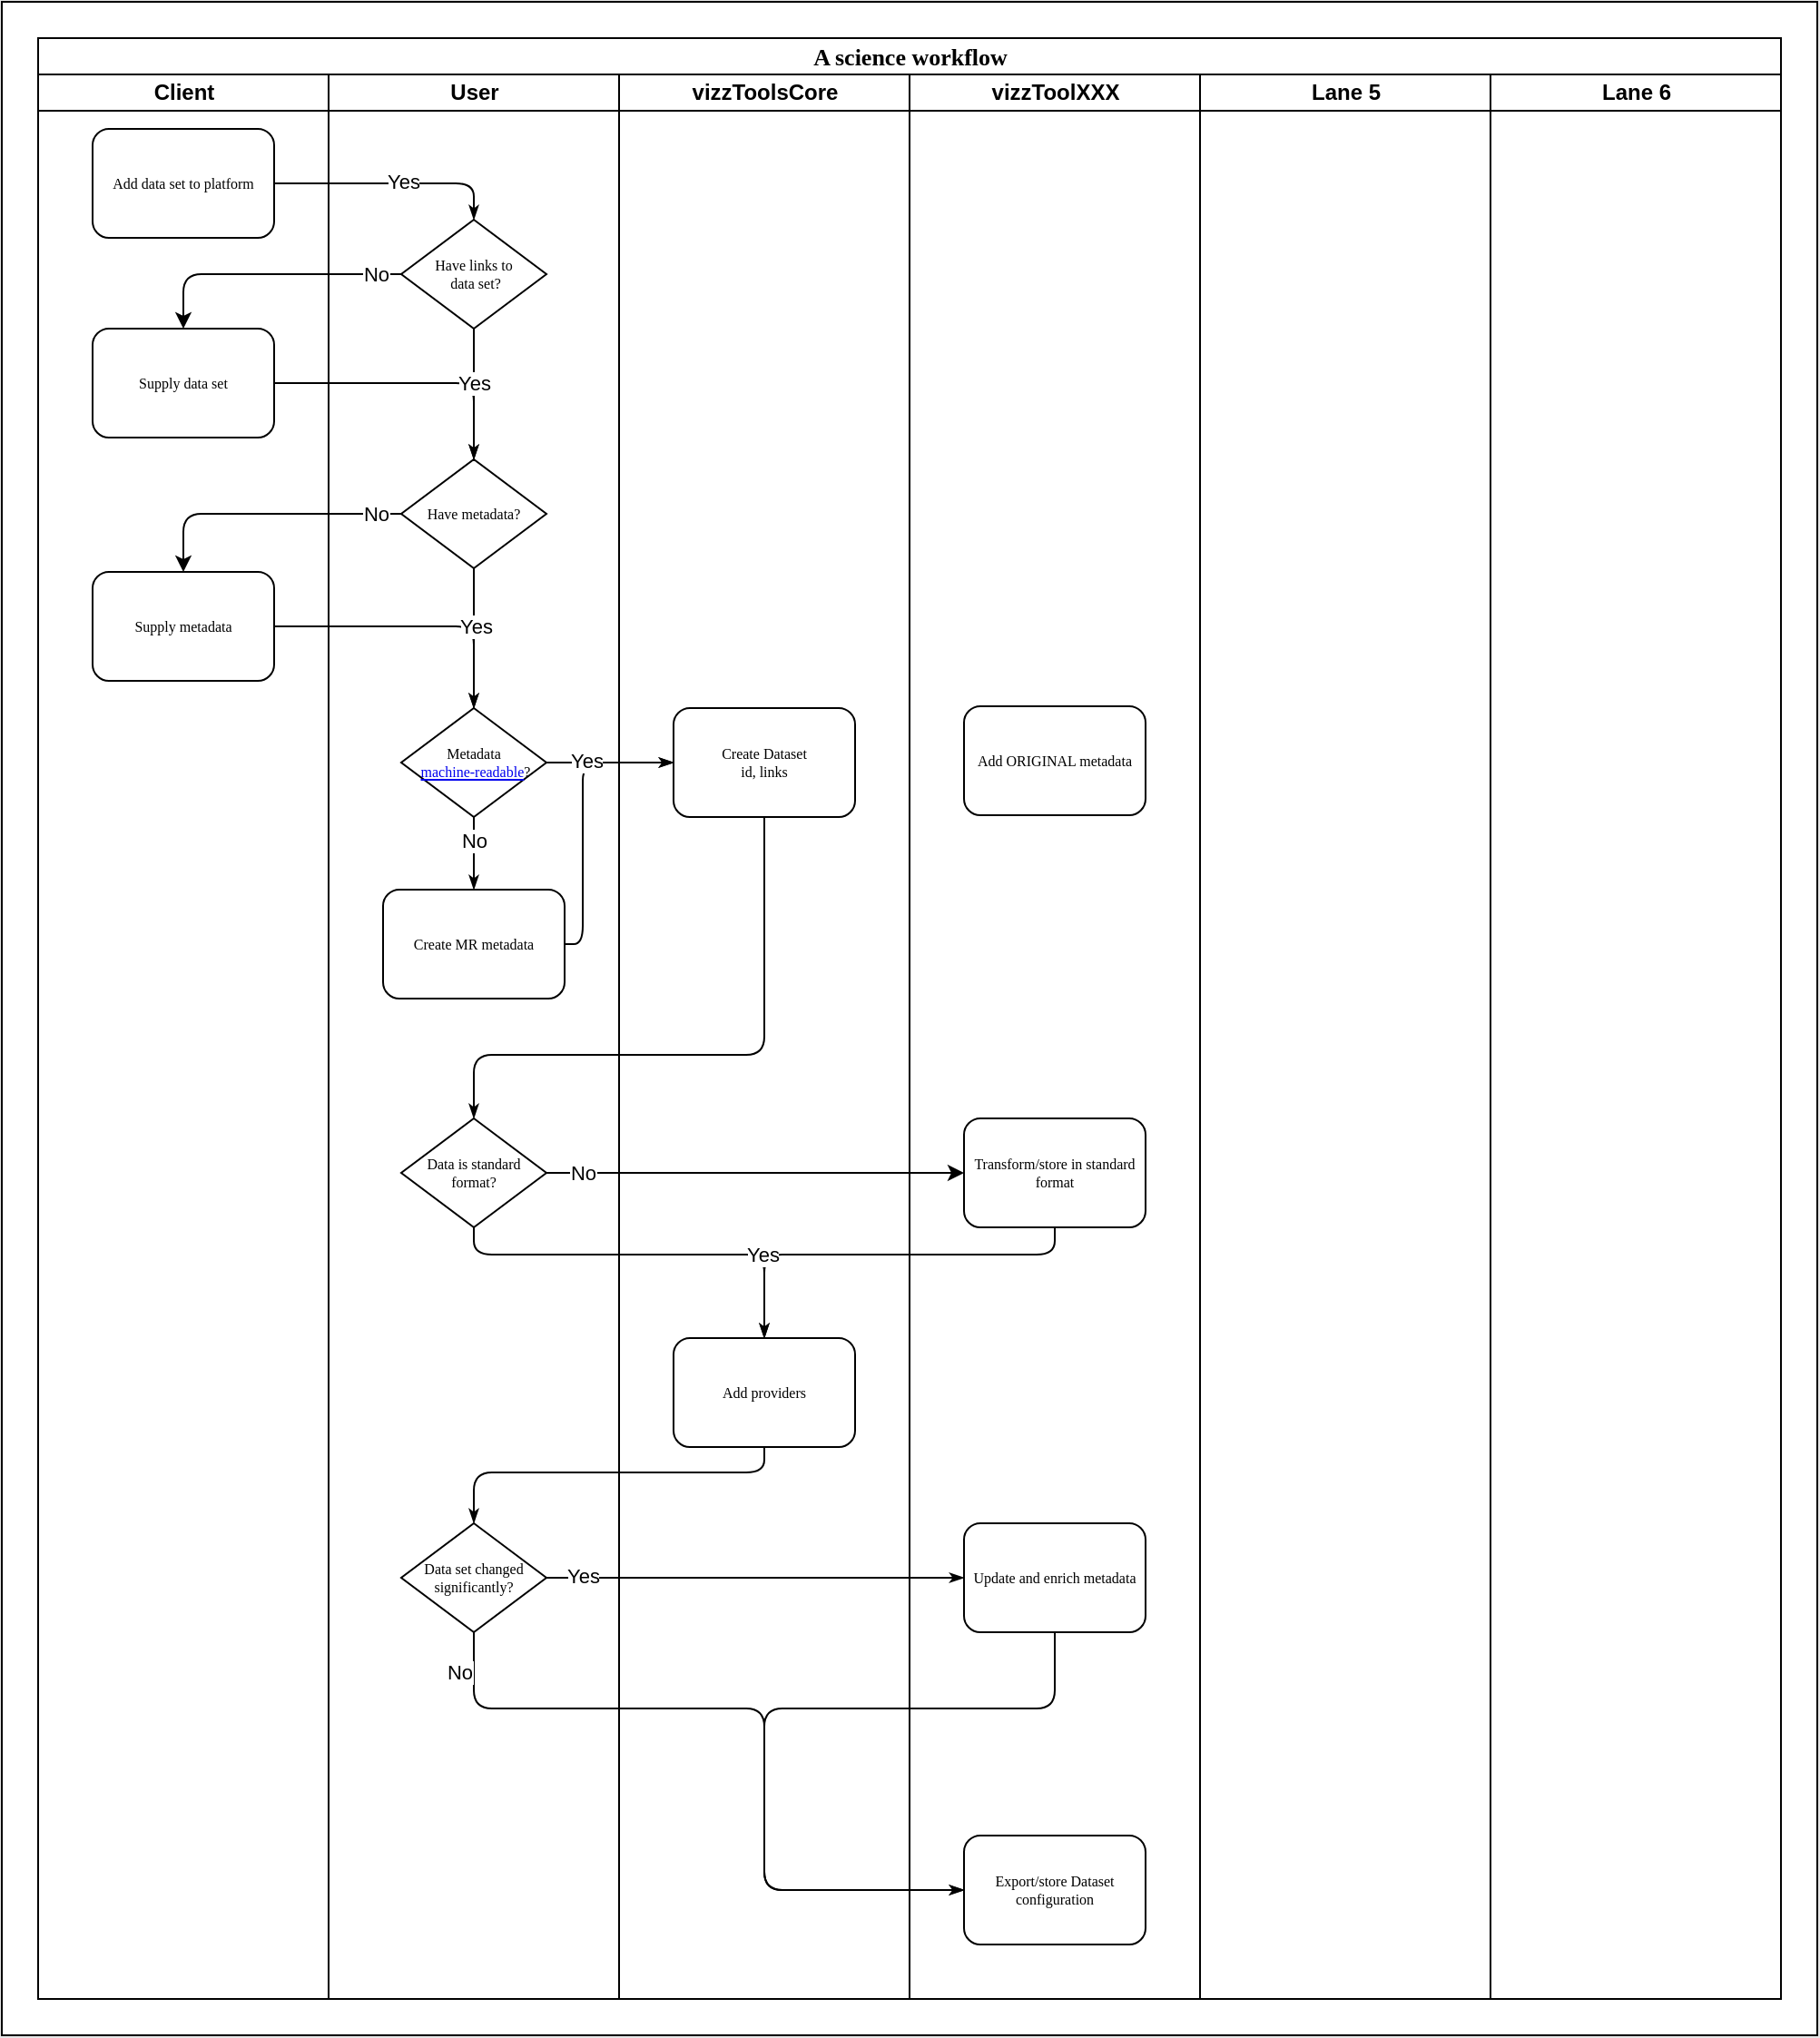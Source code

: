 <mxfile version="13.7.9" type="device"><diagram name="Page-1" id="74e2e168-ea6b-b213-b513-2b3c1d86103e"><mxGraphModel dx="2250" dy="1360" grid="1" gridSize="10" guides="1" tooltips="1" connect="1" arrows="1" fold="1" page="1" pageScale="1" pageWidth="1169" pageHeight="827" background="#E6E6E6" math="0" shadow="0"><root><mxCell id="0"/><mxCell id="1" parent="0"/><mxCell id="LF9aId-yH5IzOQC9Qbd5-66" value="" style="rounded=0;whiteSpace=wrap;html=1;" vertex="1" parent="1"><mxGeometry x="50" y="20" width="1000" height="1120" as="geometry"/></mxCell><mxCell id="77e6c97f196da883-1" value="&lt;font style=&quot;font-size: 13px&quot;&gt;A science workflow&lt;/font&gt;" style="swimlane;html=1;childLayout=stackLayout;startSize=20;rounded=0;shadow=0;labelBackgroundColor=none;strokeWidth=1;fontFamily=Verdana;fontSize=8;align=center;" parent="1" vertex="1"><mxGeometry x="70" y="40" width="960" height="1080" as="geometry"/></mxCell><mxCell id="77e6c97f196da883-2" value="Client" style="swimlane;html=1;startSize=20;" parent="77e6c97f196da883-1" vertex="1"><mxGeometry y="20" width="160" height="1060" as="geometry"/></mxCell><mxCell id="LF9aId-yH5IzOQC9Qbd5-7" value="Supply data set" style="rounded=1;whiteSpace=wrap;html=1;shadow=0;labelBackgroundColor=none;strokeWidth=1;fontFamily=Verdana;fontSize=8;align=center;" vertex="1" parent="77e6c97f196da883-2"><mxGeometry x="30" y="140" width="100" height="60" as="geometry"/></mxCell><mxCell id="77e6c97f196da883-8" value="Add data set to platform" style="rounded=1;whiteSpace=wrap;html=1;shadow=0;labelBackgroundColor=none;strokeWidth=1;fontFamily=Verdana;fontSize=8;align=center;" parent="77e6c97f196da883-2" vertex="1"><mxGeometry x="30" y="30" width="100" height="60" as="geometry"/></mxCell><mxCell id="LF9aId-yH5IzOQC9Qbd5-13" value="Supply metadata" style="rounded=1;whiteSpace=wrap;html=1;shadow=0;labelBackgroundColor=none;strokeWidth=1;fontFamily=Verdana;fontSize=8;align=center;" vertex="1" parent="77e6c97f196da883-2"><mxGeometry x="30" y="274" width="100" height="60" as="geometry"/></mxCell><mxCell id="77e6c97f196da883-26" style="edgeStyle=orthogonalEdgeStyle;rounded=1;html=1;labelBackgroundColor=none;startArrow=none;startFill=0;startSize=5;endArrow=classicThin;endFill=1;endSize=5;jettySize=auto;orthogonalLoop=1;strokeWidth=1;fontFamily=Verdana;fontSize=8;entryX=0.5;entryY=0;entryDx=0;entryDy=0;" parent="77e6c97f196da883-1" source="77e6c97f196da883-8" target="LF9aId-yH5IzOQC9Qbd5-2" edge="1"><mxGeometry relative="1" as="geometry"><mxPoint x="190" y="115" as="targetPoint"/><Array as="points"><mxPoint x="240" y="80"/></Array></mxGeometry></mxCell><mxCell id="LF9aId-yH5IzOQC9Qbd5-54" value="Yes" style="edgeLabel;html=1;align=center;verticalAlign=middle;resizable=0;points=[];" vertex="1" connectable="0" parent="77e6c97f196da883-26"><mxGeometry x="0.089" y="-1" relative="1" as="geometry"><mxPoint y="-2" as="offset"/></mxGeometry></mxCell><mxCell id="77e6c97f196da883-3" value="User" style="swimlane;html=1;startSize=20;" parent="77e6c97f196da883-1" vertex="1"><mxGeometry x="160" y="20" width="160" height="1060" as="geometry"/></mxCell><mxCell id="LF9aId-yH5IzOQC9Qbd5-55" style="edgeStyle=orthogonalEdgeStyle;rounded=1;html=1;labelBackgroundColor=none;startArrow=none;startFill=0;startSize=5;endArrow=classicThin;endFill=1;endSize=5;jettySize=auto;orthogonalLoop=1;strokeWidth=1;fontFamily=Verdana;fontSize=8;exitX=0.5;exitY=1;exitDx=0;exitDy=0;entryX=0.5;entryY=0;entryDx=0;entryDy=0;" edge="1" parent="77e6c97f196da883-3" source="LF9aId-yH5IzOQC9Qbd5-4" target="LF9aId-yH5IzOQC9Qbd5-14"><mxGeometry relative="1" as="geometry"><mxPoint x="30" y="365" as="sourcePoint"/><mxPoint x="30" y="425" as="targetPoint"/></mxGeometry></mxCell><mxCell id="LF9aId-yH5IzOQC9Qbd5-56" value="No" style="edgeLabel;html=1;align=center;verticalAlign=middle;resizable=0;points=[];" vertex="1" connectable="0" parent="LF9aId-yH5IzOQC9Qbd5-55"><mxGeometry x="0.291" relative="1" as="geometry"><mxPoint y="-12.8" as="offset"/></mxGeometry></mxCell><mxCell id="LF9aId-yH5IzOQC9Qbd5-5" value="Data is standard format?" style="rhombus;whiteSpace=wrap;html=1;rounded=0;shadow=0;labelBackgroundColor=none;strokeWidth=1;fontFamily=Verdana;fontSize=8;align=center;" vertex="1" parent="77e6c97f196da883-3"><mxGeometry x="40" y="575" width="80" height="60" as="geometry"/></mxCell><mxCell id="LF9aId-yH5IzOQC9Qbd5-4" value="Metadata&lt;br&gt;&amp;nbsp;&lt;a href=&quot;https://en.wikipedia.org/wiki/Machine-readable_data&quot;&gt;machine-readable&lt;/a&gt;?" style="rhombus;whiteSpace=wrap;html=1;rounded=0;shadow=0;labelBackgroundColor=none;strokeWidth=1;fontFamily=Verdana;fontSize=8;align=center;" vertex="1" parent="77e6c97f196da883-3"><mxGeometry x="40" y="349" width="80" height="60" as="geometry"/></mxCell><mxCell id="LF9aId-yH5IzOQC9Qbd5-3" value="Have metadata?" style="rhombus;whiteSpace=wrap;html=1;rounded=0;shadow=0;labelBackgroundColor=none;strokeWidth=1;fontFamily=Verdana;fontSize=8;align=center;" vertex="1" parent="77e6c97f196da883-3"><mxGeometry x="40" y="212.0" width="80" height="60" as="geometry"/></mxCell><mxCell id="LF9aId-yH5IzOQC9Qbd5-2" value="Have links to&lt;br&gt;&amp;nbsp;data set?" style="rhombus;whiteSpace=wrap;html=1;rounded=0;shadow=0;labelBackgroundColor=none;strokeWidth=1;fontFamily=Verdana;fontSize=8;align=center;" vertex="1" parent="77e6c97f196da883-3"><mxGeometry x="40" y="80" width="80" height="60" as="geometry"/></mxCell><mxCell id="LF9aId-yH5IzOQC9Qbd5-22" style="edgeStyle=orthogonalEdgeStyle;rounded=1;html=1;labelBackgroundColor=none;startArrow=none;startFill=0;startSize=5;endArrow=classicThin;endFill=1;endSize=5;jettySize=auto;orthogonalLoop=1;strokeWidth=1;fontFamily=Verdana;fontSize=8;exitX=0.5;exitY=1;exitDx=0;exitDy=0;entryX=0.5;entryY=0;entryDx=0;entryDy=0;" edge="1" parent="77e6c97f196da883-3" source="LF9aId-yH5IzOQC9Qbd5-2" target="LF9aId-yH5IzOQC9Qbd5-3"><mxGeometry relative="1" as="geometry"><mxPoint x="130" y="120" as="sourcePoint"/><mxPoint x="200" y="105" as="targetPoint"/></mxGeometry></mxCell><mxCell id="LF9aId-yH5IzOQC9Qbd5-14" value="Create MR metadata" style="rounded=1;whiteSpace=wrap;html=1;shadow=0;labelBackgroundColor=none;strokeWidth=1;fontFamily=Verdana;fontSize=8;align=center;" vertex="1" parent="77e6c97f196da883-3"><mxGeometry x="30" y="449" width="100" height="60" as="geometry"/></mxCell><mxCell id="LF9aId-yH5IzOQC9Qbd5-25" style="edgeStyle=orthogonalEdgeStyle;rounded=1;html=1;labelBackgroundColor=none;startArrow=none;startFill=0;startSize=5;endArrow=classicThin;endFill=1;endSize=5;jettySize=auto;orthogonalLoop=1;strokeWidth=1;fontFamily=Verdana;fontSize=8;exitX=0.5;exitY=1;exitDx=0;exitDy=0;entryX=0.5;entryY=0;entryDx=0;entryDy=0;" edge="1" parent="77e6c97f196da883-3" source="LF9aId-yH5IzOQC9Qbd5-3" target="LF9aId-yH5IzOQC9Qbd5-4"><mxGeometry relative="1" as="geometry"><mxPoint x="90" y="150" as="sourcePoint"/><mxPoint x="90" y="200" as="targetPoint"/></mxGeometry></mxCell><mxCell id="77e6c97f196da883-4" value="vizzToolsCore" style="swimlane;html=1;startSize=20;" parent="77e6c97f196da883-1" vertex="1"><mxGeometry x="320" y="20" width="160" height="1060" as="geometry"/></mxCell><mxCell id="77e6c97f196da883-12" value="Create Dataset&lt;br&gt;id, links" style="rounded=1;whiteSpace=wrap;html=1;shadow=0;labelBackgroundColor=none;strokeWidth=1;fontFamily=Verdana;fontSize=8;align=center;" parent="77e6c97f196da883-4" vertex="1"><mxGeometry x="30" y="349" width="100" height="60" as="geometry"/></mxCell><mxCell id="LF9aId-yH5IzOQC9Qbd5-30" value="Add providers" style="rounded=1;whiteSpace=wrap;html=1;shadow=0;labelBackgroundColor=none;strokeWidth=1;fontFamily=Verdana;fontSize=8;align=center;" vertex="1" parent="77e6c97f196da883-4"><mxGeometry x="30" y="696" width="100" height="60" as="geometry"/></mxCell><mxCell id="77e6c97f196da883-5" value="vizzToolXXX" style="swimlane;html=1;startSize=20;" parent="77e6c97f196da883-1" vertex="1"><mxGeometry x="480" y="20" width="160" height="1060" as="geometry"/></mxCell><mxCell id="LF9aId-yH5IzOQC9Qbd5-41" value="Export/store Dataset configuration" style="rounded=1;whiteSpace=wrap;html=1;shadow=0;labelBackgroundColor=none;strokeWidth=1;fontFamily=Verdana;fontSize=8;align=center;" vertex="1" parent="77e6c97f196da883-5"><mxGeometry x="30" y="970" width="100" height="60" as="geometry"/></mxCell><mxCell id="LF9aId-yH5IzOQC9Qbd5-29" value="Add ORIGINAL metadata" style="rounded=1;whiteSpace=wrap;html=1;shadow=0;labelBackgroundColor=none;strokeWidth=1;fontFamily=Verdana;fontSize=8;align=center;" vertex="1" parent="77e6c97f196da883-5"><mxGeometry x="30" y="348" width="100" height="60" as="geometry"/></mxCell><mxCell id="LF9aId-yH5IzOQC9Qbd5-34" value="Transform/store in standard format" style="rounded=1;whiteSpace=wrap;html=1;shadow=0;labelBackgroundColor=none;strokeWidth=1;fontFamily=Verdana;fontSize=8;align=center;" vertex="1" parent="77e6c97f196da883-5"><mxGeometry x="30" y="575" width="100" height="60" as="geometry"/></mxCell><mxCell id="77e6c97f196da883-6" value="Lane 5" style="swimlane;html=1;startSize=20;" parent="77e6c97f196da883-1" vertex="1"><mxGeometry x="640" y="20" width="160" height="1060" as="geometry"/></mxCell><mxCell id="77e6c97f196da883-7" value="Lane 6" style="swimlane;html=1;startSize=20;" parent="77e6c97f196da883-1" vertex="1"><mxGeometry x="800" y="20" width="160" height="1060" as="geometry"/></mxCell><mxCell id="LF9aId-yH5IzOQC9Qbd5-10" value="" style="edgeStyle=segmentEdgeStyle;endArrow=classic;html=1;exitX=0;exitY=0.5;exitDx=0;exitDy=0;entryX=0.5;entryY=0;entryDx=0;entryDy=0;" edge="1" parent="77e6c97f196da883-1" source="LF9aId-yH5IzOQC9Qbd5-2" target="LF9aId-yH5IzOQC9Qbd5-7"><mxGeometry width="50" height="50" relative="1" as="geometry"><mxPoint x="240" y="260" as="sourcePoint"/><mxPoint x="290" y="210" as="targetPoint"/><Array as="points"><mxPoint x="80" y="130"/></Array></mxGeometry></mxCell><mxCell id="LF9aId-yH5IzOQC9Qbd5-15" value="No" style="edgeLabel;html=1;align=center;verticalAlign=middle;resizable=0;points=[];" vertex="1" connectable="0" parent="LF9aId-yH5IzOQC9Qbd5-10"><mxGeometry x="0.076" relative="1" as="geometry"><mxPoint x="66.19" as="offset"/></mxGeometry></mxCell><mxCell id="LF9aId-yH5IzOQC9Qbd5-18" value="" style="edgeStyle=segmentEdgeStyle;endArrow=classic;html=1;exitX=0;exitY=0.5;exitDx=0;exitDy=0;entryX=0.5;entryY=0;entryDx=0;entryDy=0;" edge="1" parent="77e6c97f196da883-1" source="LF9aId-yH5IzOQC9Qbd5-3" target="LF9aId-yH5IzOQC9Qbd5-13"><mxGeometry width="50" height="50" relative="1" as="geometry"><mxPoint x="200" y="257" as="sourcePoint"/><mxPoint x="80" y="275" as="targetPoint"/><Array as="points"><mxPoint x="80" y="262"/></Array></mxGeometry></mxCell><mxCell id="LF9aId-yH5IzOQC9Qbd5-19" value="No" style="edgeLabel;html=1;align=center;verticalAlign=middle;resizable=0;points=[];" vertex="1" connectable="0" parent="LF9aId-yH5IzOQC9Qbd5-18"><mxGeometry x="0.076" relative="1" as="geometry"><mxPoint x="67.6" as="offset"/></mxGeometry></mxCell><mxCell id="LF9aId-yH5IzOQC9Qbd5-23" style="edgeStyle=orthogonalEdgeStyle;rounded=1;html=1;labelBackgroundColor=none;startArrow=none;startFill=0;startSize=5;endArrow=classicThin;endFill=1;endSize=5;jettySize=auto;orthogonalLoop=1;strokeWidth=1;fontFamily=Verdana;fontSize=8;exitX=1;exitY=0.5;exitDx=0;exitDy=0;entryX=0.5;entryY=0;entryDx=0;entryDy=0;" edge="1" parent="77e6c97f196da883-1" source="LF9aId-yH5IzOQC9Qbd5-7" target="LF9aId-yH5IzOQC9Qbd5-3"><mxGeometry relative="1" as="geometry"><mxPoint x="140" y="90.034" as="sourcePoint"/><mxPoint x="240" y="210" as="targetPoint"/><Array as="points"><mxPoint x="240" y="190"/></Array></mxGeometry></mxCell><mxCell id="LF9aId-yH5IzOQC9Qbd5-60" value="Yes" style="edgeLabel;html=1;align=center;verticalAlign=middle;resizable=0;points=[];" vertex="1" connectable="0" parent="LF9aId-yH5IzOQC9Qbd5-23"><mxGeometry x="0.447" y="-6" relative="1" as="geometry"><mxPoint x="6" as="offset"/></mxGeometry></mxCell><mxCell id="LF9aId-yH5IzOQC9Qbd5-24" style="edgeStyle=orthogonalEdgeStyle;rounded=1;html=1;labelBackgroundColor=none;startArrow=none;startFill=0;startSize=5;endArrow=classicThin;endFill=1;endSize=5;jettySize=auto;orthogonalLoop=1;strokeWidth=1;fontFamily=Verdana;fontSize=8;exitX=1;exitY=0.5;exitDx=0;exitDy=0;entryX=0.5;entryY=0;entryDx=0;entryDy=0;" edge="1" parent="77e6c97f196da883-1" source="LF9aId-yH5IzOQC9Qbd5-13" target="LF9aId-yH5IzOQC9Qbd5-4"><mxGeometry relative="1" as="geometry"><mxPoint x="140" y="410" as="sourcePoint"/><mxPoint x="210" y="410" as="targetPoint"/><Array as="points"><mxPoint x="240" y="324"/></Array></mxGeometry></mxCell><mxCell id="LF9aId-yH5IzOQC9Qbd5-61" value="Yes" style="edgeLabel;html=1;align=center;verticalAlign=middle;resizable=0;points=[];" vertex="1" connectable="0" parent="LF9aId-yH5IzOQC9Qbd5-24"><mxGeometry x="0.419" y="-4" relative="1" as="geometry"><mxPoint x="5" as="offset"/></mxGeometry></mxCell><mxCell id="LF9aId-yH5IzOQC9Qbd5-35" style="edgeStyle=orthogonalEdgeStyle;rounded=1;html=1;labelBackgroundColor=none;startArrow=none;startFill=0;startSize=5;endArrow=classicThin;endFill=1;endSize=5;jettySize=auto;orthogonalLoop=1;strokeWidth=1;fontFamily=Verdana;fontSize=8;exitX=0.5;exitY=1;exitDx=0;exitDy=0;" edge="1" parent="77e6c97f196da883-1" source="77e6c97f196da883-12" target="LF9aId-yH5IzOQC9Qbd5-5"><mxGeometry relative="1" as="geometry"><mxPoint x="340" y="385" as="sourcePoint"/><mxPoint x="340" y="440" as="targetPoint"/><Array as="points"><mxPoint x="400" y="560"/><mxPoint x="240" y="560"/></Array></mxGeometry></mxCell><mxCell id="LF9aId-yH5IzOQC9Qbd5-36" value="" style="edgeStyle=segmentEdgeStyle;endArrow=classic;html=1;exitX=1;exitY=0.5;exitDx=0;exitDy=0;entryX=0;entryY=0.5;entryDx=0;entryDy=0;" edge="1" parent="77e6c97f196da883-1" source="LF9aId-yH5IzOQC9Qbd5-5" target="LF9aId-yH5IzOQC9Qbd5-34"><mxGeometry width="50" height="50" relative="1" as="geometry"><mxPoint x="399.71" y="560" as="sourcePoint"/><mxPoint x="399.71" y="612" as="targetPoint"/><Array as="points"><mxPoint x="370" y="625"/><mxPoint x="370" y="625"/></Array></mxGeometry></mxCell><mxCell id="LF9aId-yH5IzOQC9Qbd5-37" value="No" style="edgeLabel;html=1;align=center;verticalAlign=middle;resizable=0;points=[];" vertex="1" connectable="0" parent="LF9aId-yH5IzOQC9Qbd5-36"><mxGeometry x="0.076" relative="1" as="geometry"><mxPoint x="-103.53" y="0.04" as="offset"/></mxGeometry></mxCell><mxCell id="LF9aId-yH5IzOQC9Qbd5-38" style="edgeStyle=orthogonalEdgeStyle;rounded=1;html=1;labelBackgroundColor=none;startArrow=none;startFill=0;startSize=5;endArrow=classicThin;endFill=1;endSize=5;jettySize=auto;orthogonalLoop=1;strokeWidth=1;fontFamily=Verdana;fontSize=8;exitX=0.5;exitY=1;exitDx=0;exitDy=0;entryX=0.5;entryY=0;entryDx=0;entryDy=0;" edge="1" parent="77e6c97f196da883-1" source="LF9aId-yH5IzOQC9Qbd5-5" target="LF9aId-yH5IzOQC9Qbd5-30"><mxGeometry relative="1" as="geometry"><mxPoint x="410" y="395" as="sourcePoint"/><mxPoint x="250.029" y="549.021" as="targetPoint"/><Array as="points"><mxPoint x="240" y="670"/><mxPoint x="400" y="670"/></Array></mxGeometry></mxCell><mxCell id="LF9aId-yH5IzOQC9Qbd5-39" style="edgeStyle=orthogonalEdgeStyle;rounded=1;html=1;labelBackgroundColor=none;startArrow=none;startFill=0;startSize=5;endArrow=classicThin;endFill=1;endSize=5;jettySize=auto;orthogonalLoop=1;strokeWidth=1;fontFamily=Verdana;fontSize=8;exitX=0.5;exitY=1;exitDx=0;exitDy=0;entryX=0.5;entryY=0;entryDx=0;entryDy=0;" edge="1" parent="77e6c97f196da883-1" source="LF9aId-yH5IzOQC9Qbd5-34" target="LF9aId-yH5IzOQC9Qbd5-30"><mxGeometry relative="1" as="geometry"><mxPoint x="250" y="609" as="sourcePoint"/><mxPoint x="410" y="670" as="targetPoint"/><Array as="points"><mxPoint x="560" y="670"/><mxPoint x="400" y="670"/></Array></mxGeometry></mxCell><mxCell id="LF9aId-yH5IzOQC9Qbd5-64" value="Yes" style="edgeLabel;html=1;align=center;verticalAlign=middle;resizable=0;points=[];" vertex="1" connectable="0" parent="LF9aId-yH5IzOQC9Qbd5-39"><mxGeometry x="0.625" y="1" relative="1" as="geometry"><mxPoint x="-2" y="-5" as="offset"/></mxGeometry></mxCell><mxCell id="LF9aId-yH5IzOQC9Qbd5-57" style="edgeStyle=orthogonalEdgeStyle;rounded=1;html=1;labelBackgroundColor=none;startArrow=none;startFill=0;startSize=5;endArrow=classicThin;endFill=1;endSize=5;jettySize=auto;orthogonalLoop=1;strokeWidth=1;fontFamily=Verdana;fontSize=8;exitX=1;exitY=0.5;exitDx=0;exitDy=0;entryX=0;entryY=0.5;entryDx=0;entryDy=0;" edge="1" parent="77e6c97f196da883-1" source="LF9aId-yH5IzOQC9Qbd5-14" target="77e6c97f196da883-12"><mxGeometry relative="1" as="geometry"><mxPoint x="290" y="392" as="sourcePoint"/><mxPoint x="360" y="391" as="targetPoint"/><Array as="points"><mxPoint x="300" y="499"/><mxPoint x="300" y="399"/></Array></mxGeometry></mxCell><mxCell id="LF9aId-yH5IzOQC9Qbd5-58" style="edgeStyle=orthogonalEdgeStyle;rounded=1;html=1;labelBackgroundColor=none;startArrow=none;startFill=0;startSize=5;endArrow=classicThin;endFill=1;endSize=5;jettySize=auto;orthogonalLoop=1;strokeWidth=1;fontFamily=Verdana;fontSize=8;exitX=1;exitY=0.5;exitDx=0;exitDy=0;entryX=0;entryY=0.5;entryDx=0;entryDy=0;" edge="1" parent="77e6c97f196da883-1" source="LF9aId-yH5IzOQC9Qbd5-4" target="77e6c97f196da883-12"><mxGeometry relative="1" as="geometry"><mxPoint x="300" y="492" as="sourcePoint"/><mxPoint x="360" y="391" as="targetPoint"/><Array as="points"><mxPoint x="310" y="399"/><mxPoint x="310" y="399"/></Array></mxGeometry></mxCell><mxCell id="LF9aId-yH5IzOQC9Qbd5-63" value="Yes" style="edgeLabel;html=1;align=center;verticalAlign=middle;resizable=0;points=[];" vertex="1" connectable="0" parent="LF9aId-yH5IzOQC9Qbd5-58"><mxGeometry x="-0.294" y="-2" relative="1" as="geometry"><mxPoint x="-3" y="-3" as="offset"/></mxGeometry></mxCell><mxCell id="LF9aId-yH5IzOQC9Qbd5-40" value="Update and enrich metadata" style="rounded=1;whiteSpace=wrap;html=1;shadow=0;labelBackgroundColor=none;strokeWidth=1;fontFamily=Verdana;fontSize=8;align=center;" vertex="1" parent="1"><mxGeometry x="580" y="858" width="100" height="60" as="geometry"/></mxCell><mxCell id="LF9aId-yH5IzOQC9Qbd5-42" style="edgeStyle=orthogonalEdgeStyle;rounded=1;html=1;labelBackgroundColor=none;startArrow=none;startFill=0;startSize=5;endArrow=classicThin;endFill=1;endSize=5;jettySize=auto;orthogonalLoop=1;strokeWidth=1;fontFamily=Verdana;fontSize=8;exitX=0.5;exitY=1;exitDx=0;exitDy=0;entryX=0.5;entryY=0;entryDx=0;entryDy=0;" edge="1" parent="1" source="LF9aId-yH5IzOQC9Qbd5-30" target="LF9aId-yH5IzOQC9Qbd5-43"><mxGeometry relative="1" as="geometry"><mxPoint x="360" y="919" as="sourcePoint"/><mxPoint x="520" y="980" as="targetPoint"/><Array as="points"><mxPoint x="470" y="830"/><mxPoint x="310" y="830"/></Array></mxGeometry></mxCell><mxCell id="LF9aId-yH5IzOQC9Qbd5-43" value="Data set changed&lt;br/&gt;        significantly?" style="rhombus;whiteSpace=wrap;html=1;rounded=0;shadow=0;labelBackgroundColor=none;strokeWidth=1;fontFamily=Verdana;fontSize=8;align=center;" vertex="1" parent="1"><mxGeometry x="270" y="858" width="80" height="60" as="geometry"/></mxCell><mxCell id="LF9aId-yH5IzOQC9Qbd5-44" style="edgeStyle=orthogonalEdgeStyle;rounded=1;html=1;labelBackgroundColor=none;startArrow=none;startFill=0;startSize=5;endArrow=classicThin;endFill=1;endSize=5;jettySize=auto;orthogonalLoop=1;strokeWidth=1;fontFamily=Verdana;fontSize=8;exitX=1;exitY=0.5;exitDx=0;exitDy=0;entryX=0;entryY=0.5;entryDx=0;entryDy=0;" edge="1" parent="1" source="LF9aId-yH5IzOQC9Qbd5-43" target="LF9aId-yH5IzOQC9Qbd5-40"><mxGeometry relative="1" as="geometry"><mxPoint x="480" y="770" as="sourcePoint"/><mxPoint x="320" y="840" as="targetPoint"/><Array as="points"><mxPoint x="440" y="888"/><mxPoint x="440" y="888"/></Array></mxGeometry></mxCell><mxCell id="LF9aId-yH5IzOQC9Qbd5-45" value="Yes" style="edgeLabel;html=1;align=center;verticalAlign=middle;resizable=0;points=[];" vertex="1" connectable="0" parent="LF9aId-yH5IzOQC9Qbd5-44"><mxGeometry x="0.566" y="96" relative="1" as="geometry"><mxPoint x="-159.93" y="94.97" as="offset"/></mxGeometry></mxCell><mxCell id="LF9aId-yH5IzOQC9Qbd5-46" style="edgeStyle=orthogonalEdgeStyle;rounded=1;html=1;labelBackgroundColor=none;startArrow=none;startFill=0;startSize=5;endArrow=classicThin;endFill=1;endSize=5;jettySize=auto;orthogonalLoop=1;strokeWidth=1;fontFamily=Verdana;fontSize=8;exitX=0.5;exitY=1;exitDx=0;exitDy=0;entryX=0;entryY=0.5;entryDx=0;entryDy=0;" edge="1" parent="1" source="LF9aId-yH5IzOQC9Qbd5-43" target="LF9aId-yH5IzOQC9Qbd5-41"><mxGeometry relative="1" as="geometry"><mxPoint x="360" y="870" as="sourcePoint"/><mxPoint x="590" y="870" as="targetPoint"/><Array as="points"><mxPoint x="310" y="960"/><mxPoint x="470" y="960"/><mxPoint x="470" y="1060"/></Array></mxGeometry></mxCell><mxCell id="LF9aId-yH5IzOQC9Qbd5-48" style="edgeStyle=orthogonalEdgeStyle;rounded=1;html=1;labelBackgroundColor=none;startArrow=none;startFill=0;startSize=5;endArrow=classicThin;endFill=1;endSize=5;jettySize=auto;orthogonalLoop=1;strokeWidth=1;fontFamily=Verdana;fontSize=8;exitX=0.5;exitY=1;exitDx=0;exitDy=0;entryX=0;entryY=0.5;entryDx=0;entryDy=0;" edge="1" parent="1" source="LF9aId-yH5IzOQC9Qbd5-40" target="LF9aId-yH5IzOQC9Qbd5-41"><mxGeometry relative="1" as="geometry"><mxPoint x="320" y="900" as="sourcePoint"/><mxPoint x="590" y="1060" as="targetPoint"/><Array as="points"><mxPoint x="630" y="960"/><mxPoint x="470" y="960"/><mxPoint x="470" y="1060"/></Array></mxGeometry></mxCell><mxCell id="LF9aId-yH5IzOQC9Qbd5-49" value="No" style="edgeLabel;html=1;align=center;verticalAlign=middle;resizable=0;points=[];" vertex="1" connectable="0" parent="LF9aId-yH5IzOQC9Qbd5-48"><mxGeometry x="0.566" y="96" relative="1" as="geometry"><mxPoint x="-188.31" y="-24" as="offset"/></mxGeometry></mxCell></root></mxGraphModel></diagram></mxfile>